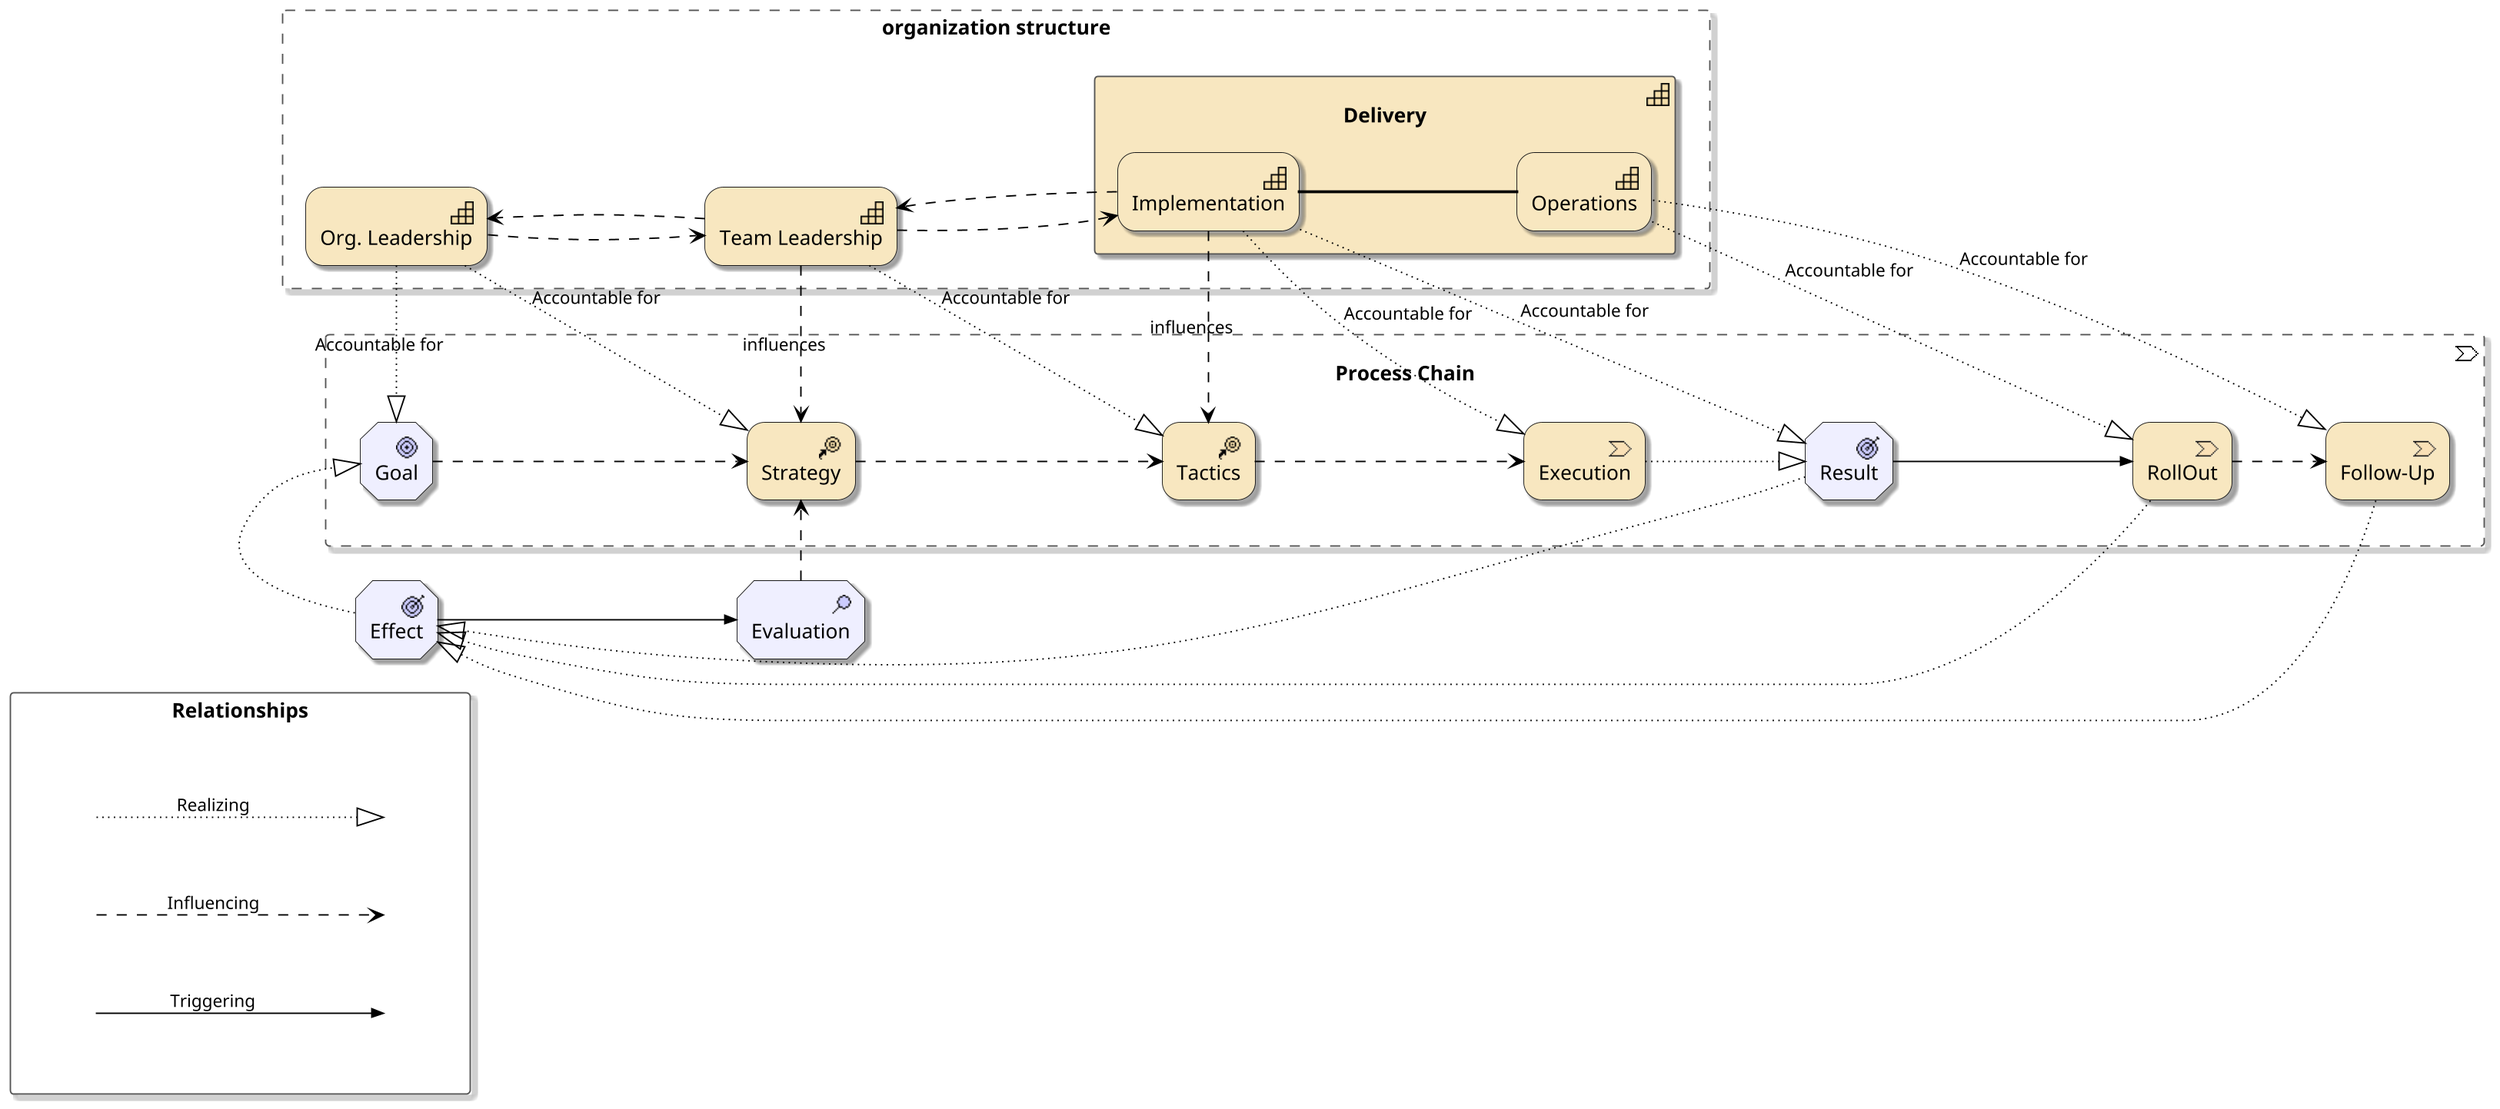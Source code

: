 @startuml

!include <archimate/Archimate>

skinparam dpi 180

skinparam maxMessageSize 184
skinparam wrapWidth 204
skinparam nodesep 4

left to right direction

skinparam shadowing true

sprite $sCapability jar:archimate/strategy-capability
sprite $sStream jar:archimate/strategy-value-stream

<style>
interface {
    shadowing 0
    backgroundcolor transparent
    linecolor transparent
    FontColor transparent
}
</style>

skinparam rectangle {
	BorderThickness 1
	BorderColor #555555
}

rectangle "Process Chain" <<$sStream>><<strategy>> #line.dashed {
	Motivation_Goal(goal, "Goal")
	Strategy_CourseOfAction(strategy, "Strategy")
	Strategy_CourseOfAction(tactics, "Tactics")
	Strategy_ValueStream(execution, "Execution")
	Strategy_ValueStream(rollout, "RollOut")
	Strategy_ValueStream(afterCare, "Follow-Up")
	Motivation_Outcome(result, "Result")

	Rel_Influence(goal, strategy)
	Rel_Influence(strategy, tactics)
	Rel_Influence(tactics, execution)
	Rel_Realization(execution, result)
	Rel_Triggering(result, rollout)
	Rel_Influence(rollout, afterCare)
}

Motivation_Assessment(reflection, "Evaluation")
Motivation_Outcome(effect, "Effect")


Rel_Realization(result, effect)
Rel_Realization(rollout, effect)
Rel_Realization(afterCare, effect)
Rel_Realization(effect, goal)
Rel_Triggering_Down(effect, reflection)
Rel_Influence(reflection, strategy)

reflection -[hidden]-> tactics
reflection -[hidden]-> tactics

rectangle "organization structure" #line.dashed {
	Strategy_Capability(leadership, "Org. Leadership")
	Strategy_Capability(team_lead, "Team Leadership")

	rectangle "Delivery" <<$sCapability>><<strategy>> #Strategy {
		Strategy_Capability(dev_team, "Implementation")
    Strategy_Capability(ops_team, "Operations")
	}

	Rel_Influence_Down(leadership, team_lead)
	Rel_Influence(team_lead, leadership)
	Rel_Influence_Down(team_lead, dev_team)
	Rel_Influence(dev_team, team_lead)
	Rel_Association_Down(dev_team, ops_team)
}

Rel_Realization_Right(leadership, goal, "Accountable for")
Rel_Realization_Right(leadership, strategy, "Accountable for")
Rel_Influence_Right(team_lead, strategy, "influences")
Rel_Realization_Right(team_lead, tactics, "Accountable for")
Rel_Influence_Right(dev_team, tactics, "influences")
Rel_Realization_Right(dev_team, execution, "Accountable for")
Rel_Realization_Right(dev_team, result, "Accountable for")
Rel_Realization_Right(ops_team, rollout, "Accountable for")
Rel_Realization_Right(ops_team, afterCare, "Accountable for")

rectangle "Relationships" {
	() a1
	() a2
	Rel_Realization_Down(a1, a2, "Realizing")

	() b1
  () b2
  Rel_Influence_Down(b1, b2, "Influencing")

  () c1
  () c2
  Rel_Triggering_Down(c1, c2, "Triggering")
}

"Relationships" -[hidden]down-> "Process Chain"
'"Relationships" -[hidden]right-> "organization structure"
@enduml